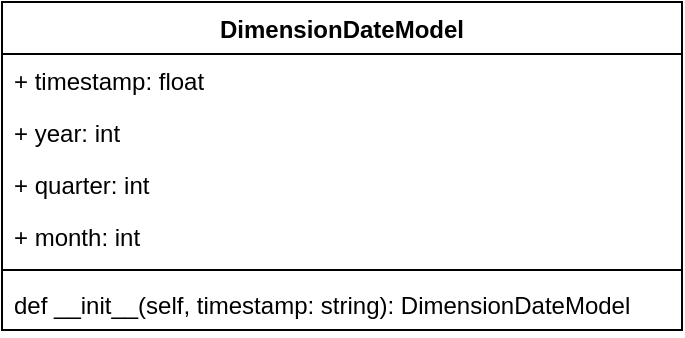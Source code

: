 <mxfile version="24.7.7">
  <diagram name="Pagina-1" id="Y04yRdZNnfMnS7Ri19YZ">
    <mxGraphModel dx="1368" dy="754" grid="1" gridSize="10" guides="1" tooltips="1" connect="1" arrows="1" fold="1" page="1" pageScale="1" pageWidth="827" pageHeight="1169" math="0" shadow="0">
      <root>
        <mxCell id="0" />
        <mxCell id="1" parent="0" />
        <mxCell id="Urk0Fwl1xYH0cIztLAIc-8" value="DimensionDateModel" style="swimlane;fontStyle=1;childLayout=stackLayout;horizontal=1;startSize=26;horizontalStack=0;resizeParent=1;resizeParentMax=0;resizeLast=0;collapsible=1;marginBottom=0;" vertex="1" parent="1">
          <mxGeometry x="240" y="240" width="340" height="164" as="geometry" />
        </mxCell>
        <mxCell id="Urk0Fwl1xYH0cIztLAIc-9" value="+ timestamp: float" style="text;strokeColor=none;fillColor=none;align=left;verticalAlign=top;spacingLeft=4;spacingRight=4;overflow=hidden;rotatable=0;points=[[0,0.5],[1,0.5]];portConstraint=eastwest;" vertex="1" parent="Urk0Fwl1xYH0cIztLAIc-8">
          <mxGeometry y="26" width="340" height="26" as="geometry" />
        </mxCell>
        <mxCell id="Urk0Fwl1xYH0cIztLAIc-10" value="+ year: int" style="text;strokeColor=none;fillColor=none;align=left;verticalAlign=top;spacingLeft=4;spacingRight=4;overflow=hidden;rotatable=0;points=[[0,0.5],[1,0.5]];portConstraint=eastwest;" vertex="1" parent="Urk0Fwl1xYH0cIztLAIc-8">
          <mxGeometry y="52" width="340" height="26" as="geometry" />
        </mxCell>
        <mxCell id="Urk0Fwl1xYH0cIztLAIc-11" value="+ quarter: int" style="text;strokeColor=none;fillColor=none;align=left;verticalAlign=top;spacingLeft=4;spacingRight=4;overflow=hidden;rotatable=0;points=[[0,0.5],[1,0.5]];portConstraint=eastwest;" vertex="1" parent="Urk0Fwl1xYH0cIztLAIc-8">
          <mxGeometry y="78" width="340" height="26" as="geometry" />
        </mxCell>
        <mxCell id="Urk0Fwl1xYH0cIztLAIc-12" value="+ month: int" style="text;strokeColor=none;fillColor=none;align=left;verticalAlign=top;spacingLeft=4;spacingRight=4;overflow=hidden;rotatable=0;points=[[0,0.5],[1,0.5]];portConstraint=eastwest;" vertex="1" parent="Urk0Fwl1xYH0cIztLAIc-8">
          <mxGeometry y="104" width="340" height="26" as="geometry" />
        </mxCell>
        <mxCell id="Urk0Fwl1xYH0cIztLAIc-13" value="" style="line;strokeWidth=1;fillColor=none;align=left;verticalAlign=middle;spacingTop=-1;spacingLeft=3;spacingRight=3;rotatable=0;labelPosition=right;points=[];portConstraint=eastwest;" vertex="1" parent="Urk0Fwl1xYH0cIztLAIc-8">
          <mxGeometry y="130" width="340" height="8" as="geometry" />
        </mxCell>
        <mxCell id="Urk0Fwl1xYH0cIztLAIc-14" value="def __init__(self, timestamp: string): DimensionDateModel" style="text;strokeColor=none;fillColor=none;align=left;verticalAlign=top;spacingLeft=4;spacingRight=4;overflow=hidden;rotatable=0;points=[[0,0.5],[1,0.5]];portConstraint=eastwest;" vertex="1" parent="Urk0Fwl1xYH0cIztLAIc-8">
          <mxGeometry y="138" width="340" height="26" as="geometry" />
        </mxCell>
      </root>
    </mxGraphModel>
  </diagram>
</mxfile>
